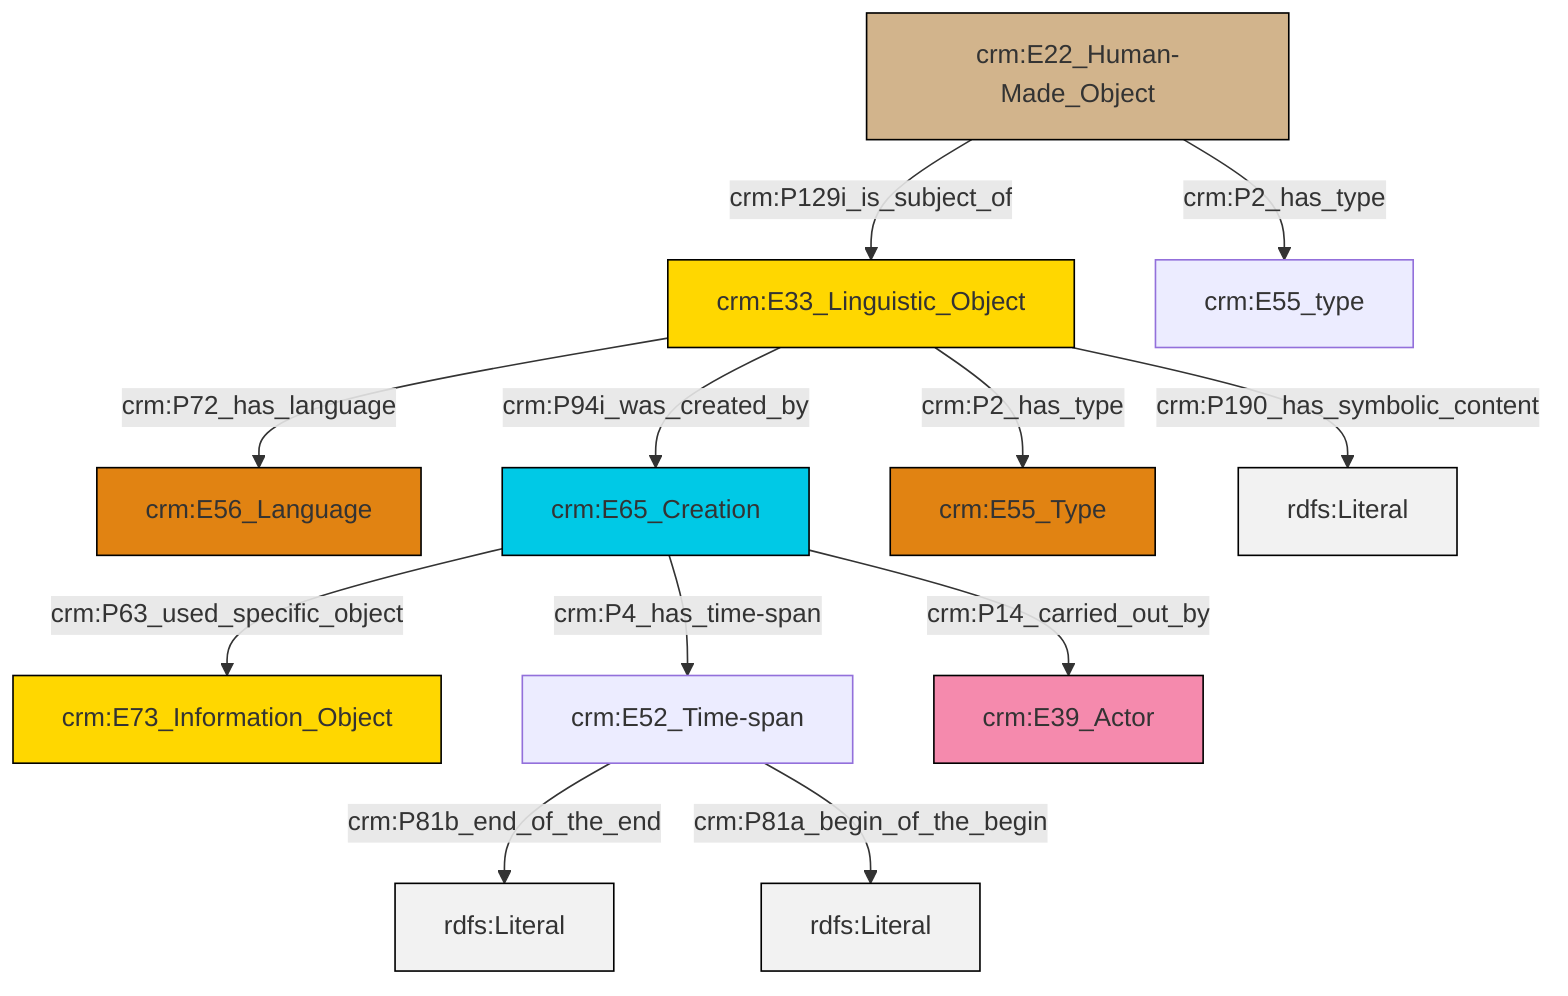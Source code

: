 graph TD
classDef Literal fill:#f2f2f2,stroke:#000000;
classDef CRM_Entity fill:#FFFFFF,stroke:#000000;
classDef Temporal_Entity fill:#00C9E6, stroke:#000000;
classDef Type fill:#E18312, stroke:#000000;
classDef Time-Span fill:#2C9C91, stroke:#000000;
classDef Appellation fill:#FFEB7F, stroke:#000000;
classDef Place fill:#008836, stroke:#000000;
classDef Persistent_Item fill:#B266B2, stroke:#000000;
classDef Conceptual_Object fill:#FFD700, stroke:#000000;
classDef Physical_Thing fill:#D2B48C, stroke:#000000;
classDef Actor fill:#f58aad, stroke:#000000;
classDef PC_Classes fill:#4ce600, stroke:#000000;
classDef Multi fill:#cccccc,stroke:#000000;

2["crm:E33_Linguistic_Object"]:::Conceptual_Object -->|crm:P94i_was_created_by| 3["crm:E65_Creation"]:::Temporal_Entity
4["crm:E22_Human-Made_Object"]:::Physical_Thing -->|crm:P129i_is_subject_of| 2["crm:E33_Linguistic_Object"]:::Conceptual_Object
8["crm:E52_Time-span"]:::Default -->|crm:P81b_end_of_the_end| 9[rdfs:Literal]:::Literal
2["crm:E33_Linguistic_Object"]:::Conceptual_Object -->|crm:P2_has_type| 10["crm:E55_Type"]:::Type
8["crm:E52_Time-span"]:::Default -->|crm:P81a_begin_of_the_begin| 11[rdfs:Literal]:::Literal
2["crm:E33_Linguistic_Object"]:::Conceptual_Object -->|crm:P190_has_symbolic_content| 14[rdfs:Literal]:::Literal
2["crm:E33_Linguistic_Object"]:::Conceptual_Object -->|crm:P72_has_language| 0["crm:E56_Language"]:::Type
3["crm:E65_Creation"]:::Temporal_Entity -->|crm:P14_carried_out_by| 15["crm:E39_Actor"]:::Actor
3["crm:E65_Creation"]:::Temporal_Entity -->|crm:P63_used_specific_object| 5["crm:E73_Information_Object"]:::Conceptual_Object
3["crm:E65_Creation"]:::Temporal_Entity -->|crm:P4_has_time-span| 8["crm:E52_Time-span"]:::Default
4["crm:E22_Human-Made_Object"]:::Physical_Thing -->|crm:P2_has_type| 19["crm:E55_type"]:::Default
